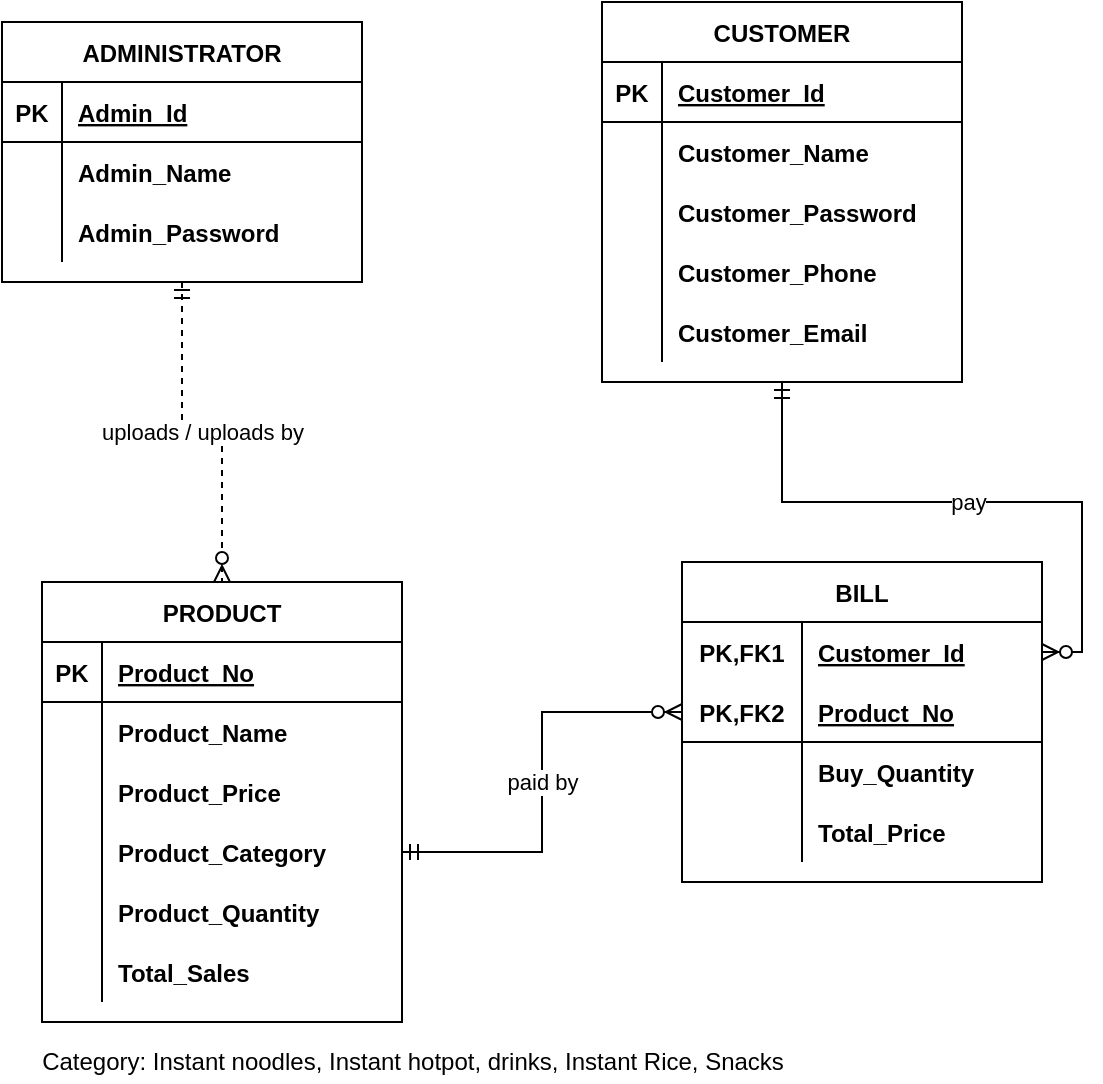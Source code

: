 <mxfile version="14.7.7" type="device"><diagram id="zZ8J8XTwpfkZjhq-rrlY" name="Page-1"><mxGraphModel dx="1038" dy="560" grid="1" gridSize="10" guides="1" tooltips="1" connect="1" arrows="1" fold="1" page="1" pageScale="1" pageWidth="850" pageHeight="1100" math="0" shadow="0"><root><mxCell id="0"/><mxCell id="1" parent="0"/><mxCell id="xEKHKt6Kv9309j9i0QB2-54" value="uploads / uploads by" style="edgeStyle=orthogonalEdgeStyle;rounded=0;orthogonalLoop=1;jettySize=auto;html=1;dashed=1;startArrow=ERmandOne;startFill=0;endArrow=ERzeroToMany;endFill=1;" parent="1" source="xEKHKt6Kv9309j9i0QB2-1" target="xEKHKt6Kv9309j9i0QB2-41" edge="1"><mxGeometry relative="1" as="geometry"/></mxCell><mxCell id="xEKHKt6Kv9309j9i0QB2-1" value="ADMINISTRATOR" style="shape=table;startSize=30;container=1;collapsible=1;childLayout=tableLayout;fixedRows=1;rowLines=0;fontStyle=1;align=center;resizeLast=1;" parent="1" vertex="1"><mxGeometry x="40" y="40" width="180" height="130" as="geometry"/></mxCell><mxCell id="xEKHKt6Kv9309j9i0QB2-2" value="" style="shape=partialRectangle;collapsible=0;dropTarget=0;pointerEvents=0;fillColor=none;top=0;left=0;bottom=1;right=0;points=[[0,0.5],[1,0.5]];portConstraint=eastwest;" parent="xEKHKt6Kv9309j9i0QB2-1" vertex="1"><mxGeometry y="30" width="180" height="30" as="geometry"/></mxCell><mxCell id="xEKHKt6Kv9309j9i0QB2-3" value="PK" style="shape=partialRectangle;connectable=0;fillColor=none;top=0;left=0;bottom=0;right=0;fontStyle=1;overflow=hidden;" parent="xEKHKt6Kv9309j9i0QB2-2" vertex="1"><mxGeometry width="30" height="30" as="geometry"/></mxCell><mxCell id="xEKHKt6Kv9309j9i0QB2-4" value="Admin_Id" style="shape=partialRectangle;connectable=0;fillColor=none;top=0;left=0;bottom=0;right=0;align=left;spacingLeft=6;fontStyle=5;overflow=hidden;" parent="xEKHKt6Kv9309j9i0QB2-2" vertex="1"><mxGeometry x="30" width="150" height="30" as="geometry"/></mxCell><mxCell id="xEKHKt6Kv9309j9i0QB2-5" value="" style="shape=partialRectangle;collapsible=0;dropTarget=0;pointerEvents=0;fillColor=none;top=0;left=0;bottom=0;right=0;points=[[0,0.5],[1,0.5]];portConstraint=eastwest;" parent="xEKHKt6Kv9309j9i0QB2-1" vertex="1"><mxGeometry y="60" width="180" height="30" as="geometry"/></mxCell><mxCell id="xEKHKt6Kv9309j9i0QB2-6" value="" style="shape=partialRectangle;connectable=0;fillColor=none;top=0;left=0;bottom=0;right=0;editable=1;overflow=hidden;" parent="xEKHKt6Kv9309j9i0QB2-5" vertex="1"><mxGeometry width="30" height="30" as="geometry"/></mxCell><mxCell id="xEKHKt6Kv9309j9i0QB2-7" value="Admin_Name" style="shape=partialRectangle;connectable=0;fillColor=none;top=0;left=0;bottom=0;right=0;align=left;spacingLeft=6;overflow=hidden;fontStyle=1" parent="xEKHKt6Kv9309j9i0QB2-5" vertex="1"><mxGeometry x="30" width="150" height="30" as="geometry"/></mxCell><mxCell id="xEKHKt6Kv9309j9i0QB2-8" value="" style="shape=partialRectangle;collapsible=0;dropTarget=0;pointerEvents=0;fillColor=none;top=0;left=0;bottom=0;right=0;points=[[0,0.5],[1,0.5]];portConstraint=eastwest;" parent="xEKHKt6Kv9309j9i0QB2-1" vertex="1"><mxGeometry y="90" width="180" height="30" as="geometry"/></mxCell><mxCell id="xEKHKt6Kv9309j9i0QB2-9" value="" style="shape=partialRectangle;connectable=0;fillColor=none;top=0;left=0;bottom=0;right=0;editable=1;overflow=hidden;" parent="xEKHKt6Kv9309j9i0QB2-8" vertex="1"><mxGeometry width="30" height="30" as="geometry"/></mxCell><mxCell id="xEKHKt6Kv9309j9i0QB2-10" value="Admin_Password" style="shape=partialRectangle;connectable=0;fillColor=none;top=0;left=0;bottom=0;right=0;align=left;spacingLeft=6;overflow=hidden;fontStyle=1" parent="xEKHKt6Kv9309j9i0QB2-8" vertex="1"><mxGeometry x="30" width="150" height="30" as="geometry"/></mxCell><mxCell id="xEKHKt6Kv9309j9i0QB2-68" value="pay" style="edgeStyle=orthogonalEdgeStyle;rounded=0;orthogonalLoop=1;jettySize=auto;html=1;exitX=0.5;exitY=1;exitDx=0;exitDy=0;entryX=1;entryY=0.5;entryDx=0;entryDy=0;startArrow=ERmandOne;startFill=0;endArrow=ERzeroToMany;endFill=1;" parent="1" source="xEKHKt6Kv9309j9i0QB2-27" target="xEKHKt6Kv9309j9i0QB2-56" edge="1"><mxGeometry relative="1" as="geometry"/></mxCell><mxCell id="xEKHKt6Kv9309j9i0QB2-27" value="CUSTOMER" style="shape=table;startSize=30;container=1;collapsible=1;childLayout=tableLayout;fixedRows=1;rowLines=0;fontStyle=1;align=center;resizeLast=1;" parent="1" vertex="1"><mxGeometry x="340" y="30" width="180" height="190" as="geometry"/></mxCell><mxCell id="xEKHKt6Kv9309j9i0QB2-28" value="" style="shape=partialRectangle;collapsible=0;dropTarget=0;pointerEvents=0;fillColor=none;top=0;left=0;bottom=1;right=0;points=[[0,0.5],[1,0.5]];portConstraint=eastwest;" parent="xEKHKt6Kv9309j9i0QB2-27" vertex="1"><mxGeometry y="30" width="180" height="30" as="geometry"/></mxCell><mxCell id="xEKHKt6Kv9309j9i0QB2-29" value="PK" style="shape=partialRectangle;connectable=0;fillColor=none;top=0;left=0;bottom=0;right=0;fontStyle=1;overflow=hidden;" parent="xEKHKt6Kv9309j9i0QB2-28" vertex="1"><mxGeometry width="30" height="30" as="geometry"/></mxCell><mxCell id="xEKHKt6Kv9309j9i0QB2-30" value="Customer_Id" style="shape=partialRectangle;connectable=0;fillColor=none;top=0;left=0;bottom=0;right=0;align=left;spacingLeft=6;fontStyle=5;overflow=hidden;" parent="xEKHKt6Kv9309j9i0QB2-28" vertex="1"><mxGeometry x="30" width="150" height="30" as="geometry"/></mxCell><mxCell id="xEKHKt6Kv9309j9i0QB2-31" value="" style="shape=partialRectangle;collapsible=0;dropTarget=0;pointerEvents=0;fillColor=none;top=0;left=0;bottom=0;right=0;points=[[0,0.5],[1,0.5]];portConstraint=eastwest;" parent="xEKHKt6Kv9309j9i0QB2-27" vertex="1"><mxGeometry y="60" width="180" height="30" as="geometry"/></mxCell><mxCell id="xEKHKt6Kv9309j9i0QB2-32" value="" style="shape=partialRectangle;connectable=0;fillColor=none;top=0;left=0;bottom=0;right=0;editable=1;overflow=hidden;" parent="xEKHKt6Kv9309j9i0QB2-31" vertex="1"><mxGeometry width="30" height="30" as="geometry"/></mxCell><mxCell id="xEKHKt6Kv9309j9i0QB2-33" value="Customer_Name" style="shape=partialRectangle;connectable=0;fillColor=none;top=0;left=0;bottom=0;right=0;align=left;spacingLeft=6;overflow=hidden;fontStyle=1" parent="xEKHKt6Kv9309j9i0QB2-31" vertex="1"><mxGeometry x="30" width="150" height="30" as="geometry"/></mxCell><mxCell id="xEKHKt6Kv9309j9i0QB2-34" value="" style="shape=partialRectangle;collapsible=0;dropTarget=0;pointerEvents=0;fillColor=none;top=0;left=0;bottom=0;right=0;points=[[0,0.5],[1,0.5]];portConstraint=eastwest;" parent="xEKHKt6Kv9309j9i0QB2-27" vertex="1"><mxGeometry y="90" width="180" height="30" as="geometry"/></mxCell><mxCell id="xEKHKt6Kv9309j9i0QB2-35" value="" style="shape=partialRectangle;connectable=0;fillColor=none;top=0;left=0;bottom=0;right=0;editable=1;overflow=hidden;" parent="xEKHKt6Kv9309j9i0QB2-34" vertex="1"><mxGeometry width="30" height="30" as="geometry"/></mxCell><mxCell id="xEKHKt6Kv9309j9i0QB2-36" value="Customer_Password" style="shape=partialRectangle;connectable=0;fillColor=none;top=0;left=0;bottom=0;right=0;align=left;spacingLeft=6;overflow=hidden;fontStyle=1" parent="xEKHKt6Kv9309j9i0QB2-34" vertex="1"><mxGeometry x="30" width="150" height="30" as="geometry"/></mxCell><mxCell id="xEKHKt6Kv9309j9i0QB2-83" value="" style="shape=partialRectangle;collapsible=0;dropTarget=0;pointerEvents=0;fillColor=none;top=0;left=0;bottom=0;right=0;points=[[0,0.5],[1,0.5]];portConstraint=eastwest;" parent="xEKHKt6Kv9309j9i0QB2-27" vertex="1"><mxGeometry y="120" width="180" height="30" as="geometry"/></mxCell><mxCell id="xEKHKt6Kv9309j9i0QB2-84" value="" style="shape=partialRectangle;connectable=0;fillColor=none;top=0;left=0;bottom=0;right=0;editable=1;overflow=hidden;" parent="xEKHKt6Kv9309j9i0QB2-83" vertex="1"><mxGeometry width="30" height="30" as="geometry"/></mxCell><mxCell id="xEKHKt6Kv9309j9i0QB2-85" value="Customer_Phone" style="shape=partialRectangle;connectable=0;fillColor=none;top=0;left=0;bottom=0;right=0;align=left;spacingLeft=6;overflow=hidden;fontStyle=1" parent="xEKHKt6Kv9309j9i0QB2-83" vertex="1"><mxGeometry x="30" width="150" height="30" as="geometry"/></mxCell><mxCell id="xEKHKt6Kv9309j9i0QB2-86" value="" style="shape=partialRectangle;collapsible=0;dropTarget=0;pointerEvents=0;fillColor=none;top=0;left=0;bottom=0;right=0;points=[[0,0.5],[1,0.5]];portConstraint=eastwest;" parent="xEKHKt6Kv9309j9i0QB2-27" vertex="1"><mxGeometry y="150" width="180" height="30" as="geometry"/></mxCell><mxCell id="xEKHKt6Kv9309j9i0QB2-87" value="" style="shape=partialRectangle;connectable=0;fillColor=none;top=0;left=0;bottom=0;right=0;editable=1;overflow=hidden;" parent="xEKHKt6Kv9309j9i0QB2-86" vertex="1"><mxGeometry width="30" height="30" as="geometry"/></mxCell><mxCell id="xEKHKt6Kv9309j9i0QB2-88" value="Customer_Email" style="shape=partialRectangle;connectable=0;fillColor=none;top=0;left=0;bottom=0;right=0;align=left;spacingLeft=6;overflow=hidden;fontStyle=1" parent="xEKHKt6Kv9309j9i0QB2-86" vertex="1"><mxGeometry x="30" width="150" height="30" as="geometry"/></mxCell><mxCell id="xEKHKt6Kv9309j9i0QB2-41" value="PRODUCT" style="shape=table;startSize=30;container=1;collapsible=1;childLayout=tableLayout;fixedRows=1;rowLines=0;fontStyle=1;align=center;resizeLast=1;" parent="1" vertex="1"><mxGeometry x="60" y="320" width="180" height="220" as="geometry"/></mxCell><mxCell id="xEKHKt6Kv9309j9i0QB2-42" value="" style="shape=partialRectangle;collapsible=0;dropTarget=0;pointerEvents=0;fillColor=none;top=0;left=0;bottom=1;right=0;points=[[0,0.5],[1,0.5]];portConstraint=eastwest;" parent="xEKHKt6Kv9309j9i0QB2-41" vertex="1"><mxGeometry y="30" width="180" height="30" as="geometry"/></mxCell><mxCell id="xEKHKt6Kv9309j9i0QB2-43" value="PK" style="shape=partialRectangle;connectable=0;fillColor=none;top=0;left=0;bottom=0;right=0;fontStyle=1;overflow=hidden;" parent="xEKHKt6Kv9309j9i0QB2-42" vertex="1"><mxGeometry width="30" height="30" as="geometry"/></mxCell><mxCell id="xEKHKt6Kv9309j9i0QB2-44" value="Product_No" style="shape=partialRectangle;connectable=0;fillColor=none;top=0;left=0;bottom=0;right=0;align=left;spacingLeft=6;fontStyle=5;overflow=hidden;" parent="xEKHKt6Kv9309j9i0QB2-42" vertex="1"><mxGeometry x="30" width="150" height="30" as="geometry"/></mxCell><mxCell id="xEKHKt6Kv9309j9i0QB2-45" value="" style="shape=partialRectangle;collapsible=0;dropTarget=0;pointerEvents=0;fillColor=none;top=0;left=0;bottom=0;right=0;points=[[0,0.5],[1,0.5]];portConstraint=eastwest;fontStyle=1" parent="xEKHKt6Kv9309j9i0QB2-41" vertex="1"><mxGeometry y="60" width="180" height="30" as="geometry"/></mxCell><mxCell id="xEKHKt6Kv9309j9i0QB2-46" value="" style="shape=partialRectangle;connectable=0;fillColor=none;top=0;left=0;bottom=0;right=0;editable=1;overflow=hidden;" parent="xEKHKt6Kv9309j9i0QB2-45" vertex="1"><mxGeometry width="30" height="30" as="geometry"/></mxCell><mxCell id="xEKHKt6Kv9309j9i0QB2-47" value="Product_Name" style="shape=partialRectangle;connectable=0;fillColor=none;top=0;left=0;bottom=0;right=0;align=left;spacingLeft=6;overflow=hidden;fontStyle=1" parent="xEKHKt6Kv9309j9i0QB2-45" vertex="1"><mxGeometry x="30" width="150" height="30" as="geometry"/></mxCell><mxCell id="xEKHKt6Kv9309j9i0QB2-90" value="" style="shape=partialRectangle;collapsible=0;dropTarget=0;pointerEvents=0;fillColor=none;top=0;left=0;bottom=0;right=0;points=[[0,0.5],[1,0.5]];portConstraint=eastwest;fontStyle=1" parent="xEKHKt6Kv9309j9i0QB2-41" vertex="1"><mxGeometry y="90" width="180" height="30" as="geometry"/></mxCell><mxCell id="xEKHKt6Kv9309j9i0QB2-91" value="" style="shape=partialRectangle;connectable=0;fillColor=none;top=0;left=0;bottom=0;right=0;editable=1;overflow=hidden;" parent="xEKHKt6Kv9309j9i0QB2-90" vertex="1"><mxGeometry width="30" height="30" as="geometry"/></mxCell><mxCell id="xEKHKt6Kv9309j9i0QB2-92" value="Product_Price" style="shape=partialRectangle;connectable=0;fillColor=none;top=0;left=0;bottom=0;right=0;align=left;spacingLeft=6;overflow=hidden;fontStyle=1" parent="xEKHKt6Kv9309j9i0QB2-90" vertex="1"><mxGeometry x="30" width="150" height="30" as="geometry"/></mxCell><mxCell id="xEKHKt6Kv9309j9i0QB2-48" value="" style="shape=partialRectangle;collapsible=0;dropTarget=0;pointerEvents=0;fillColor=none;top=0;left=0;bottom=0;right=0;points=[[0,0.5],[1,0.5]];portConstraint=eastwest;" parent="xEKHKt6Kv9309j9i0QB2-41" vertex="1"><mxGeometry y="120" width="180" height="30" as="geometry"/></mxCell><mxCell id="xEKHKt6Kv9309j9i0QB2-49" value="" style="shape=partialRectangle;connectable=0;fillColor=none;top=0;left=0;bottom=0;right=0;editable=1;overflow=hidden;" parent="xEKHKt6Kv9309j9i0QB2-48" vertex="1"><mxGeometry width="30" height="30" as="geometry"/></mxCell><mxCell id="xEKHKt6Kv9309j9i0QB2-50" value="Product_Category" style="shape=partialRectangle;connectable=0;fillColor=none;top=0;left=0;bottom=0;right=0;align=left;spacingLeft=6;overflow=hidden;fontStyle=1" parent="xEKHKt6Kv9309j9i0QB2-48" vertex="1"><mxGeometry x="30" width="150" height="30" as="geometry"/></mxCell><mxCell id="xEKHKt6Kv9309j9i0QB2-51" value="" style="shape=partialRectangle;collapsible=0;dropTarget=0;pointerEvents=0;fillColor=none;top=0;left=0;bottom=0;right=0;points=[[0,0.5],[1,0.5]];portConstraint=eastwest;" parent="xEKHKt6Kv9309j9i0QB2-41" vertex="1"><mxGeometry y="150" width="180" height="30" as="geometry"/></mxCell><mxCell id="xEKHKt6Kv9309j9i0QB2-52" value="" style="shape=partialRectangle;connectable=0;fillColor=none;top=0;left=0;bottom=0;right=0;editable=1;overflow=hidden;" parent="xEKHKt6Kv9309j9i0QB2-51" vertex="1"><mxGeometry width="30" height="30" as="geometry"/></mxCell><mxCell id="xEKHKt6Kv9309j9i0QB2-53" value="Product_Quantity" style="shape=partialRectangle;connectable=0;fillColor=none;top=0;left=0;bottom=0;right=0;align=left;spacingLeft=6;overflow=hidden;fontStyle=1" parent="xEKHKt6Kv9309j9i0QB2-51" vertex="1"><mxGeometry x="30" width="150" height="30" as="geometry"/></mxCell><mxCell id="fgjANzOsel9Qr0hj-D3D-1" value="" style="shape=partialRectangle;collapsible=0;dropTarget=0;pointerEvents=0;fillColor=none;top=0;left=0;bottom=0;right=0;points=[[0,0.5],[1,0.5]];portConstraint=eastwest;" vertex="1" parent="xEKHKt6Kv9309j9i0QB2-41"><mxGeometry y="180" width="180" height="30" as="geometry"/></mxCell><mxCell id="fgjANzOsel9Qr0hj-D3D-2" value="" style="shape=partialRectangle;connectable=0;fillColor=none;top=0;left=0;bottom=0;right=0;editable=1;overflow=hidden;" vertex="1" parent="fgjANzOsel9Qr0hj-D3D-1"><mxGeometry width="30" height="30" as="geometry"/></mxCell><mxCell id="fgjANzOsel9Qr0hj-D3D-3" value="Total_Sales" style="shape=partialRectangle;connectable=0;fillColor=none;top=0;left=0;bottom=0;right=0;align=left;spacingLeft=6;overflow=hidden;fontStyle=1" vertex="1" parent="fgjANzOsel9Qr0hj-D3D-1"><mxGeometry x="30" width="150" height="30" as="geometry"/></mxCell><mxCell id="xEKHKt6Kv9309j9i0QB2-55" value="BILL" style="shape=table;startSize=30;container=1;collapsible=1;childLayout=tableLayout;fixedRows=1;rowLines=0;fontStyle=1;align=center;resizeLast=1;" parent="1" vertex="1"><mxGeometry x="380" y="310" width="180" height="160" as="geometry"/></mxCell><mxCell id="xEKHKt6Kv9309j9i0QB2-56" value="" style="shape=partialRectangle;collapsible=0;dropTarget=0;pointerEvents=0;fillColor=none;top=0;left=0;bottom=0;right=0;points=[[0,0.5],[1,0.5]];portConstraint=eastwest;" parent="xEKHKt6Kv9309j9i0QB2-55" vertex="1"><mxGeometry y="30" width="180" height="30" as="geometry"/></mxCell><mxCell id="xEKHKt6Kv9309j9i0QB2-57" value="PK,FK1" style="shape=partialRectangle;connectable=0;fillColor=none;top=0;left=0;bottom=0;right=0;fontStyle=1;overflow=hidden;" parent="xEKHKt6Kv9309j9i0QB2-56" vertex="1"><mxGeometry width="60.0" height="30" as="geometry"/></mxCell><mxCell id="xEKHKt6Kv9309j9i0QB2-58" value="Customer_Id" style="shape=partialRectangle;connectable=0;fillColor=none;top=0;left=0;bottom=0;right=0;align=left;spacingLeft=6;fontStyle=5;overflow=hidden;" parent="xEKHKt6Kv9309j9i0QB2-56" vertex="1"><mxGeometry x="60.0" width="120" height="30" as="geometry"/></mxCell><mxCell id="xEKHKt6Kv9309j9i0QB2-59" value="" style="shape=partialRectangle;collapsible=0;dropTarget=0;pointerEvents=0;fillColor=none;top=0;left=0;bottom=1;right=0;points=[[0,0.5],[1,0.5]];portConstraint=eastwest;" parent="xEKHKt6Kv9309j9i0QB2-55" vertex="1"><mxGeometry y="60" width="180" height="30" as="geometry"/></mxCell><mxCell id="xEKHKt6Kv9309j9i0QB2-60" value="PK,FK2" style="shape=partialRectangle;connectable=0;fillColor=none;top=0;left=0;bottom=0;right=0;fontStyle=1;overflow=hidden;" parent="xEKHKt6Kv9309j9i0QB2-59" vertex="1"><mxGeometry width="60.0" height="30" as="geometry"/></mxCell><mxCell id="xEKHKt6Kv9309j9i0QB2-61" value="Product_No" style="shape=partialRectangle;connectable=0;fillColor=none;top=0;left=0;bottom=0;right=0;align=left;spacingLeft=6;fontStyle=5;overflow=hidden;" parent="xEKHKt6Kv9309j9i0QB2-59" vertex="1"><mxGeometry x="60.0" width="120" height="30" as="geometry"/></mxCell><mxCell id="xEKHKt6Kv9309j9i0QB2-62" value="" style="shape=partialRectangle;collapsible=0;dropTarget=0;pointerEvents=0;fillColor=none;top=0;left=0;bottom=0;right=0;points=[[0,0.5],[1,0.5]];portConstraint=eastwest;" parent="xEKHKt6Kv9309j9i0QB2-55" vertex="1"><mxGeometry y="90" width="180" height="30" as="geometry"/></mxCell><mxCell id="xEKHKt6Kv9309j9i0QB2-63" value="" style="shape=partialRectangle;connectable=0;fillColor=none;top=0;left=0;bottom=0;right=0;editable=1;overflow=hidden;" parent="xEKHKt6Kv9309j9i0QB2-62" vertex="1"><mxGeometry width="60.0" height="30" as="geometry"/></mxCell><mxCell id="xEKHKt6Kv9309j9i0QB2-64" value="Buy_Quantity" style="shape=partialRectangle;connectable=0;fillColor=none;top=0;left=0;bottom=0;right=0;align=left;spacingLeft=6;overflow=hidden;fontStyle=1" parent="xEKHKt6Kv9309j9i0QB2-62" vertex="1"><mxGeometry x="60.0" width="120" height="30" as="geometry"/></mxCell><mxCell id="xEKHKt6Kv9309j9i0QB2-65" value="" style="shape=partialRectangle;collapsible=0;dropTarget=0;pointerEvents=0;fillColor=none;top=0;left=0;bottom=0;right=0;points=[[0,0.5],[1,0.5]];portConstraint=eastwest;" parent="xEKHKt6Kv9309j9i0QB2-55" vertex="1"><mxGeometry y="120" width="180" height="30" as="geometry"/></mxCell><mxCell id="xEKHKt6Kv9309j9i0QB2-66" value="" style="shape=partialRectangle;connectable=0;fillColor=none;top=0;left=0;bottom=0;right=0;editable=1;overflow=hidden;" parent="xEKHKt6Kv9309j9i0QB2-65" vertex="1"><mxGeometry width="60.0" height="30" as="geometry"/></mxCell><mxCell id="xEKHKt6Kv9309j9i0QB2-67" value="Total_Price" style="shape=partialRectangle;connectable=0;fillColor=none;top=0;left=0;bottom=0;right=0;align=left;spacingLeft=6;overflow=hidden;fontStyle=1" parent="xEKHKt6Kv9309j9i0QB2-65" vertex="1"><mxGeometry x="60.0" width="120" height="30" as="geometry"/></mxCell><mxCell id="xEKHKt6Kv9309j9i0QB2-69" value="paid by" style="edgeStyle=orthogonalEdgeStyle;rounded=0;orthogonalLoop=1;jettySize=auto;html=1;entryX=0;entryY=0.5;entryDx=0;entryDy=0;startArrow=ERmandOne;startFill=0;endArrow=ERzeroToMany;endFill=1;" parent="1" source="xEKHKt6Kv9309j9i0QB2-48" target="xEKHKt6Kv9309j9i0QB2-59" edge="1"><mxGeometry relative="1" as="geometry"/></mxCell><mxCell id="xEKHKt6Kv9309j9i0QB2-89" value="Category: Instant noodles, Instant hotpot, drinks, Instant Rice, Snacks" style="text;html=1;align=center;verticalAlign=middle;resizable=0;points=[];autosize=1;" parent="1" vertex="1"><mxGeometry x="50" y="550" width="390" height="20" as="geometry"/></mxCell></root></mxGraphModel></diagram></mxfile>